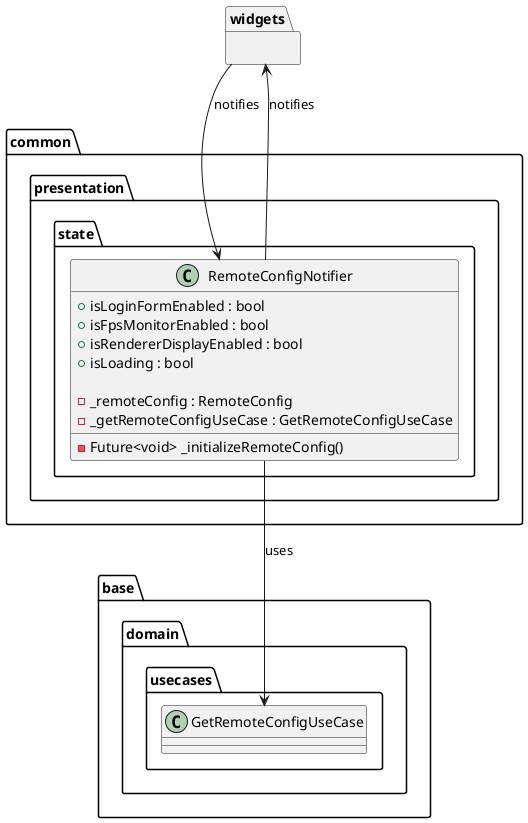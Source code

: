 @startuml

package base.domain.usecases {
    class GetRemoteConfigUseCase{}
}

package common.presentation.state {
    class RemoteConfigNotifier {
        + isLoginFormEnabled : bool
        + isFpsMonitorEnabled : bool
        + isRendererDisplayEnabled : bool
        + isLoading : bool

        - _remoteConfig : RemoteConfig
        - _getRemoteConfigUseCase : GetRemoteConfigUseCase
        - Future<void> _initializeRemoteConfig()
    }
}

package widgets {}

RemoteConfigNotifier --> widgets : notifies
widgets --> RemoteConfigNotifier : notifies

RemoteConfigNotifier --> GetRemoteConfigUseCase : uses

@enduml
